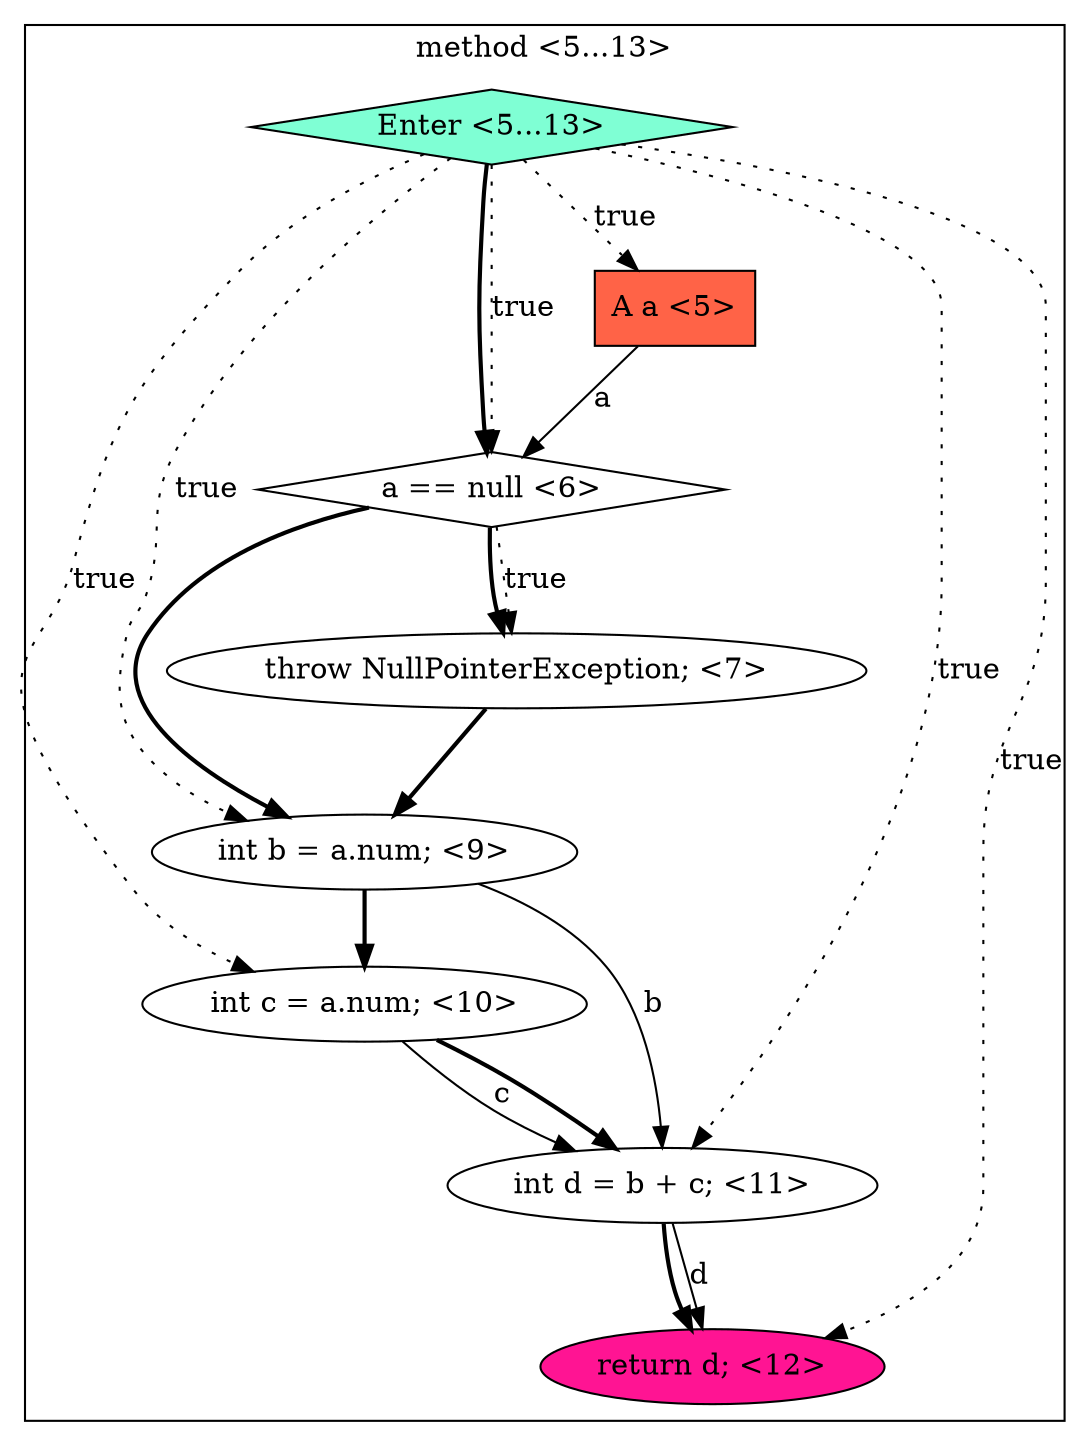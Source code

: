 digraph {
subgraph cluster0 {
label = "method <5...13>";
0.4 [style = filled, label = "int c = a.num; <10>", fillcolor = white, shape = ellipse];
0.7 [style = filled, label = "Enter <5...13>", fillcolor = aquamarine, shape = diamond];
0.1 [style = filled, label = "a == null <6>", fillcolor = white, shape = diamond];
0.6 [style = filled, label = "return d; <12>", fillcolor = deeppink, shape = ellipse];
0.3 [style = filled, label = "int b = a.num; <9>", fillcolor = white, shape = ellipse];
0.0 [style = filled, label = "A a <5>", fillcolor = tomato, shape = box];
0.5 [style = filled, label = "int d = b + c; <11>", fillcolor = white, shape = ellipse];
0.2 [style = filled, label = "throw NullPointerException; <7>", fillcolor = white, shape = ellipse];
0.0 -> 0.1 [style = solid, label="a"];
0.1 -> 0.2 [style = dotted, label="true"];
0.1 -> 0.2 [style = bold, label=""];
0.1 -> 0.3 [style = bold, label=""];
0.2 -> 0.3 [style = bold, label=""];
0.3 -> 0.4 [style = bold, label=""];
0.3 -> 0.5 [style = solid, label="b"];
0.4 -> 0.5 [style = solid, label="c"];
0.4 -> 0.5 [style = bold, label=""];
0.5 -> 0.6 [style = solid, label="d"];
0.5 -> 0.6 [style = bold, label=""];
0.7 -> 0.0 [style = dotted, label="true"];
0.7 -> 0.1 [style = dotted, label="true"];
0.7 -> 0.1 [style = bold, label=""];
0.7 -> 0.3 [style = dotted, label="true"];
0.7 -> 0.4 [style = dotted, label="true"];
0.7 -> 0.5 [style = dotted, label="true"];
0.7 -> 0.6 [style = dotted, label="true"];
}
}